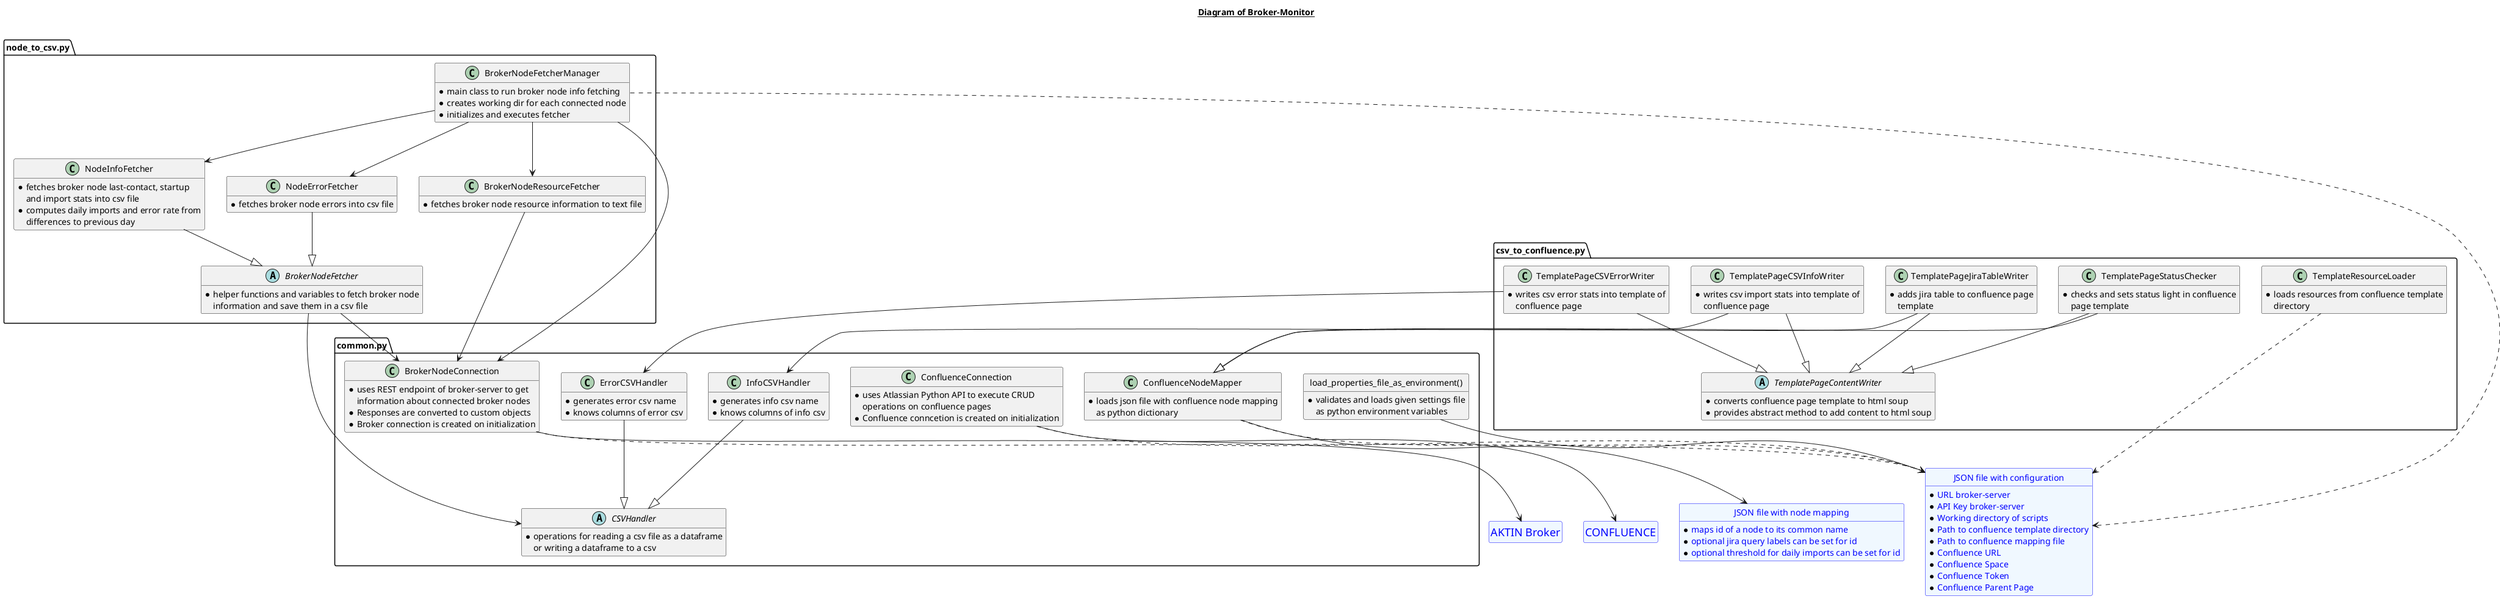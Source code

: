 @startuml
hide methods

title __Diagram of Broker-Monitor__\n

entity "<size:18>AKTIN Broker</size>" as broker
entity broker #aliceblue;line:blue;text:blue
hide broker members
hide broker circle

entity "<size:18>CONFLUENCE</size>" as confluence
entity confluence #aliceblue;line:blue;text:blue
hide confluence members
hide confluence circle

entity "JSON file with configuration" as settings {
* URL broker-server
* API Key broker-server
* Working directory of scripts
* Path to confluence template directory
* Path to confluence mapping file
* Confluence URL
* Confluence Space
* Confluence Token
* Confluence Parent Page
}
entity settings #aliceblue;line:blue;text:blue
hide settings circle

entity "JSON file with node mapping" as mapping {
* maps id of a node to its common name
* optional jira query labels can be set for id
* optional threshold for daily imports can be set for id
}
entity mapping #aliceblue;line:blue;text:blue
hide mapping circle

package "common.py" as common <<Package>> {
abstract class CSVHandler {
* operations for reading a csv file as a dataframe
or writing a dataframe to a csv
}

class InfoCSVHandler {
* generates info csv name
* knows columns of info csv
}

class ErrorCSVHandler {
* generates error csv name
* knows columns of error csv
}

class BrokerNodeConnection {
* uses REST endpoint of broker-server to get
information about connected broker nodes
* Responses are converted to custom objects
* Broker connection is created on initialization
}

class ConfluenceConnection {
* uses Atlassian Python API to execute CRUD
operations on confluence pages
* Confluence conncetion is created on initialization
}

class ConfluenceNodeMapper {
* loads json file with confluence node mapping
as python dictionary
}

class "load_properties_file_as_environment()" as read_properties {
* validates and loads given settings file
as python environment variables
}
hide read_properties circle
}

InfoCSVHandler --|> CSVHandler
ErrorCSVHandler --|> CSVHandler

BrokerNodeConnection --> broker
BrokerNodeConnection ..> settings

ConfluenceConnection --> confluence
ConfluenceConnection ..> settings

ConfluenceNodeMapper --> mapping
ConfluenceNodeMapper ..> settings

read_properties --> settings

package "node_to_csv.py" as node_to_csv <<Package>> {
abstract class BrokerNodeFetcher {
* helper functions and variables to fetch broker node
information and save them in a csv file
}

class NodeInfoFetcher {
* fetches broker node last-contact, startup
and import stats into csv file
* computes daily imports and error rate from
differences to previous day
}

class NodeErrorFetcher {
* fetches broker node errors into csv file
}

class BrokerNodeResourceFetcher {
* fetches broker node resource information to text file
}

class BrokerNodeFetcherManager {
* main class to run broker node info fetching
* creates working dir for each connected node
* initializes and executes fetcher
}
}

BrokerNodeFetcher --> BrokerNodeConnection
BrokerNodeFetcher --> CSVHandler

NodeInfoFetcher --|> BrokerNodeFetcher
NodeErrorFetcher --|> BrokerNodeFetcher

BrokerNodeResourceFetcher --> BrokerNodeConnection

BrokerNodeFetcherManager --> BrokerNodeConnection
BrokerNodeFetcherManager --> NodeInfoFetcher
BrokerNodeFetcherManager --> NodeErrorFetcher
BrokerNodeFetcherManager --> BrokerNodeResourceFetcher
BrokerNodeFetcherManager ..> settings

package "csv_to_confluence.py" as csv_to_confluence {
class TemplateResourceLoader {
* loads resources from confluence template
directory
}

abstract class TemplatePageContentWriter{
* converts confluence page template to html soup
* provides abstract method to add content to html soup
}

class TemplatePageCSVInfoWriter {
* writes csv import stats into template of
confluence page
}

class TemplatePageCSVErrorWriter {
* writes csv error stats into template of
confluence page
}

class TemplatePageStatusChecker {
* checks and sets status light in confluence
page template
}

class TemplatePageJiraTableWriter {
* adds jira table to confluence page
template
}

}

TemplateResourceLoader ..> settings

TemplatePageCSVInfoWriter --|> TemplatePageContentWriter
TemplatePageCSVInfoWriter --> InfoCSVHandler

TemplatePageCSVErrorWriter --|> TemplatePageContentWriter
TemplatePageCSVErrorWriter --> ErrorCSVHandler

TemplatePageStatusChecker --|> TemplatePageContentWriter
TemplatePageStatusChecker --|> ConfluenceNodeMapper

TemplatePageJiraTableWriter --|> TemplatePageContentWriter
TemplatePageJiraTableWriter --|> ConfluenceNodeMapper

@enduml
